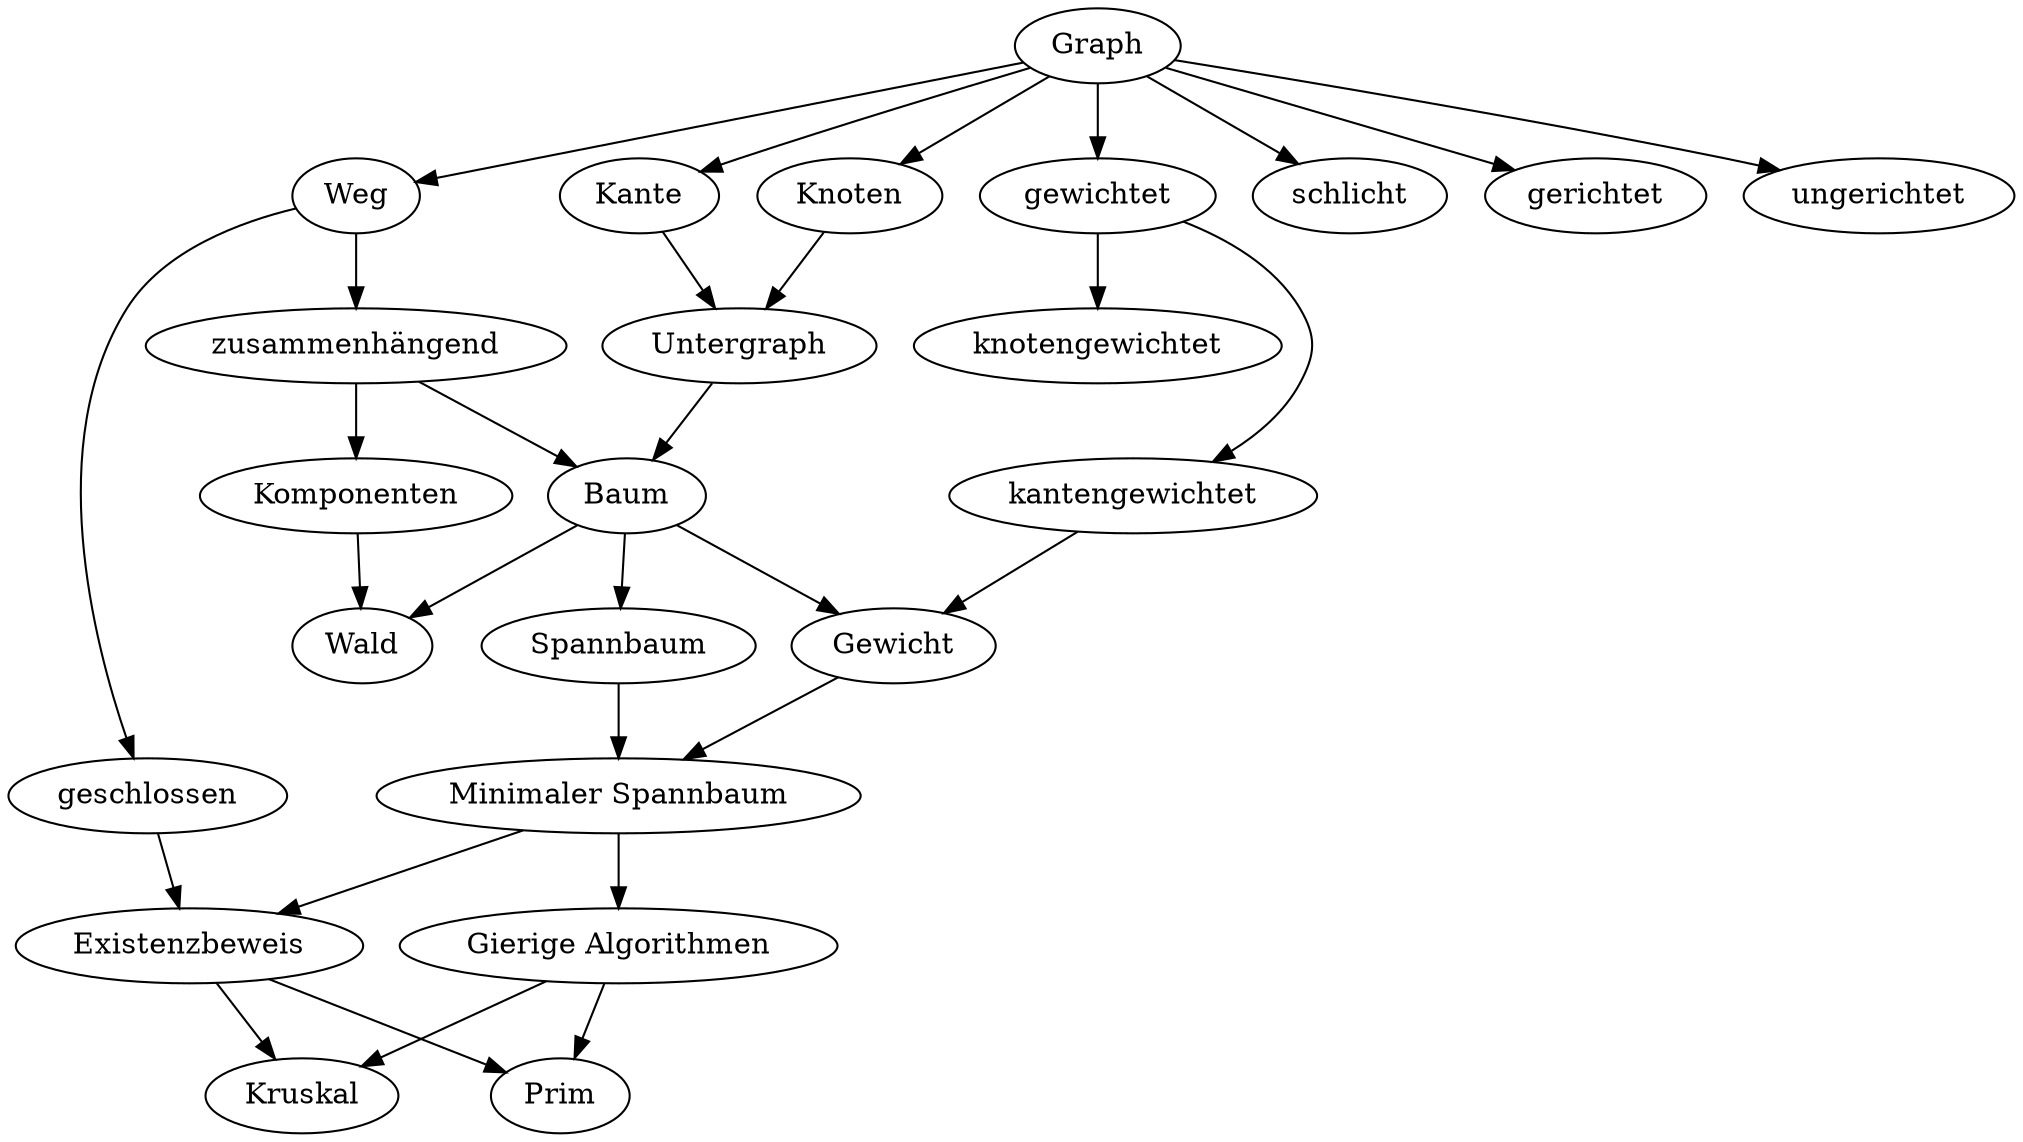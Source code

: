 digraph C {
	"Graph" -> "Knoten";
	"Graph" -> "Kante";
	"Graph" -> "schlicht";
	"Graph" -> "gerichtet";
	"Graph" -> "ungerichtet";
	"Graph" -> "Weg";
	"Weg" -> "zusammenhängend";
	"Weg" -> "geschlossen";
	"zusammenhängend" -> "Komponenten";	
	"zusammenhängend" -> "Baum";
	"Graph" -> "gewichtet";
	"gewichtet" -> "knotengewichtet";
	"gewichtet" -> "kantengewichtet";
	"Knoten" -> "Untergraph";
	"Kante" -> "Untergraph";
	"Untergraph" -> "Baum";
	"Baum" -> "Spannbaum";
	"Baum" -> "Wald";
	"Komponenten" -> "Wald";
	"Baum" -> "Gewicht";
	"Gewicht" -> "Minimaler Spannbaum";
	"Spannbaum" -> "Minimaler Spannbaum";
	"kantengewichtet" -> "Gewicht";
	"Minimaler Spannbaum" -> "Hilfssatz";
	"geschlossen" -> "Hilfssatz";
	"Hilfssatz" [label="Existenzbeweis"];
	"Minimaler Spannbaum" -> "gierig";
	"gierig" [label="Gierige Algorithmen"];
	"gierig" -> "Kruskal";
	"gierig" -> "Prim";
	"Hilfssatz" -> "Kruskal";
	"Hilfssatz" -> "Prim";
}
